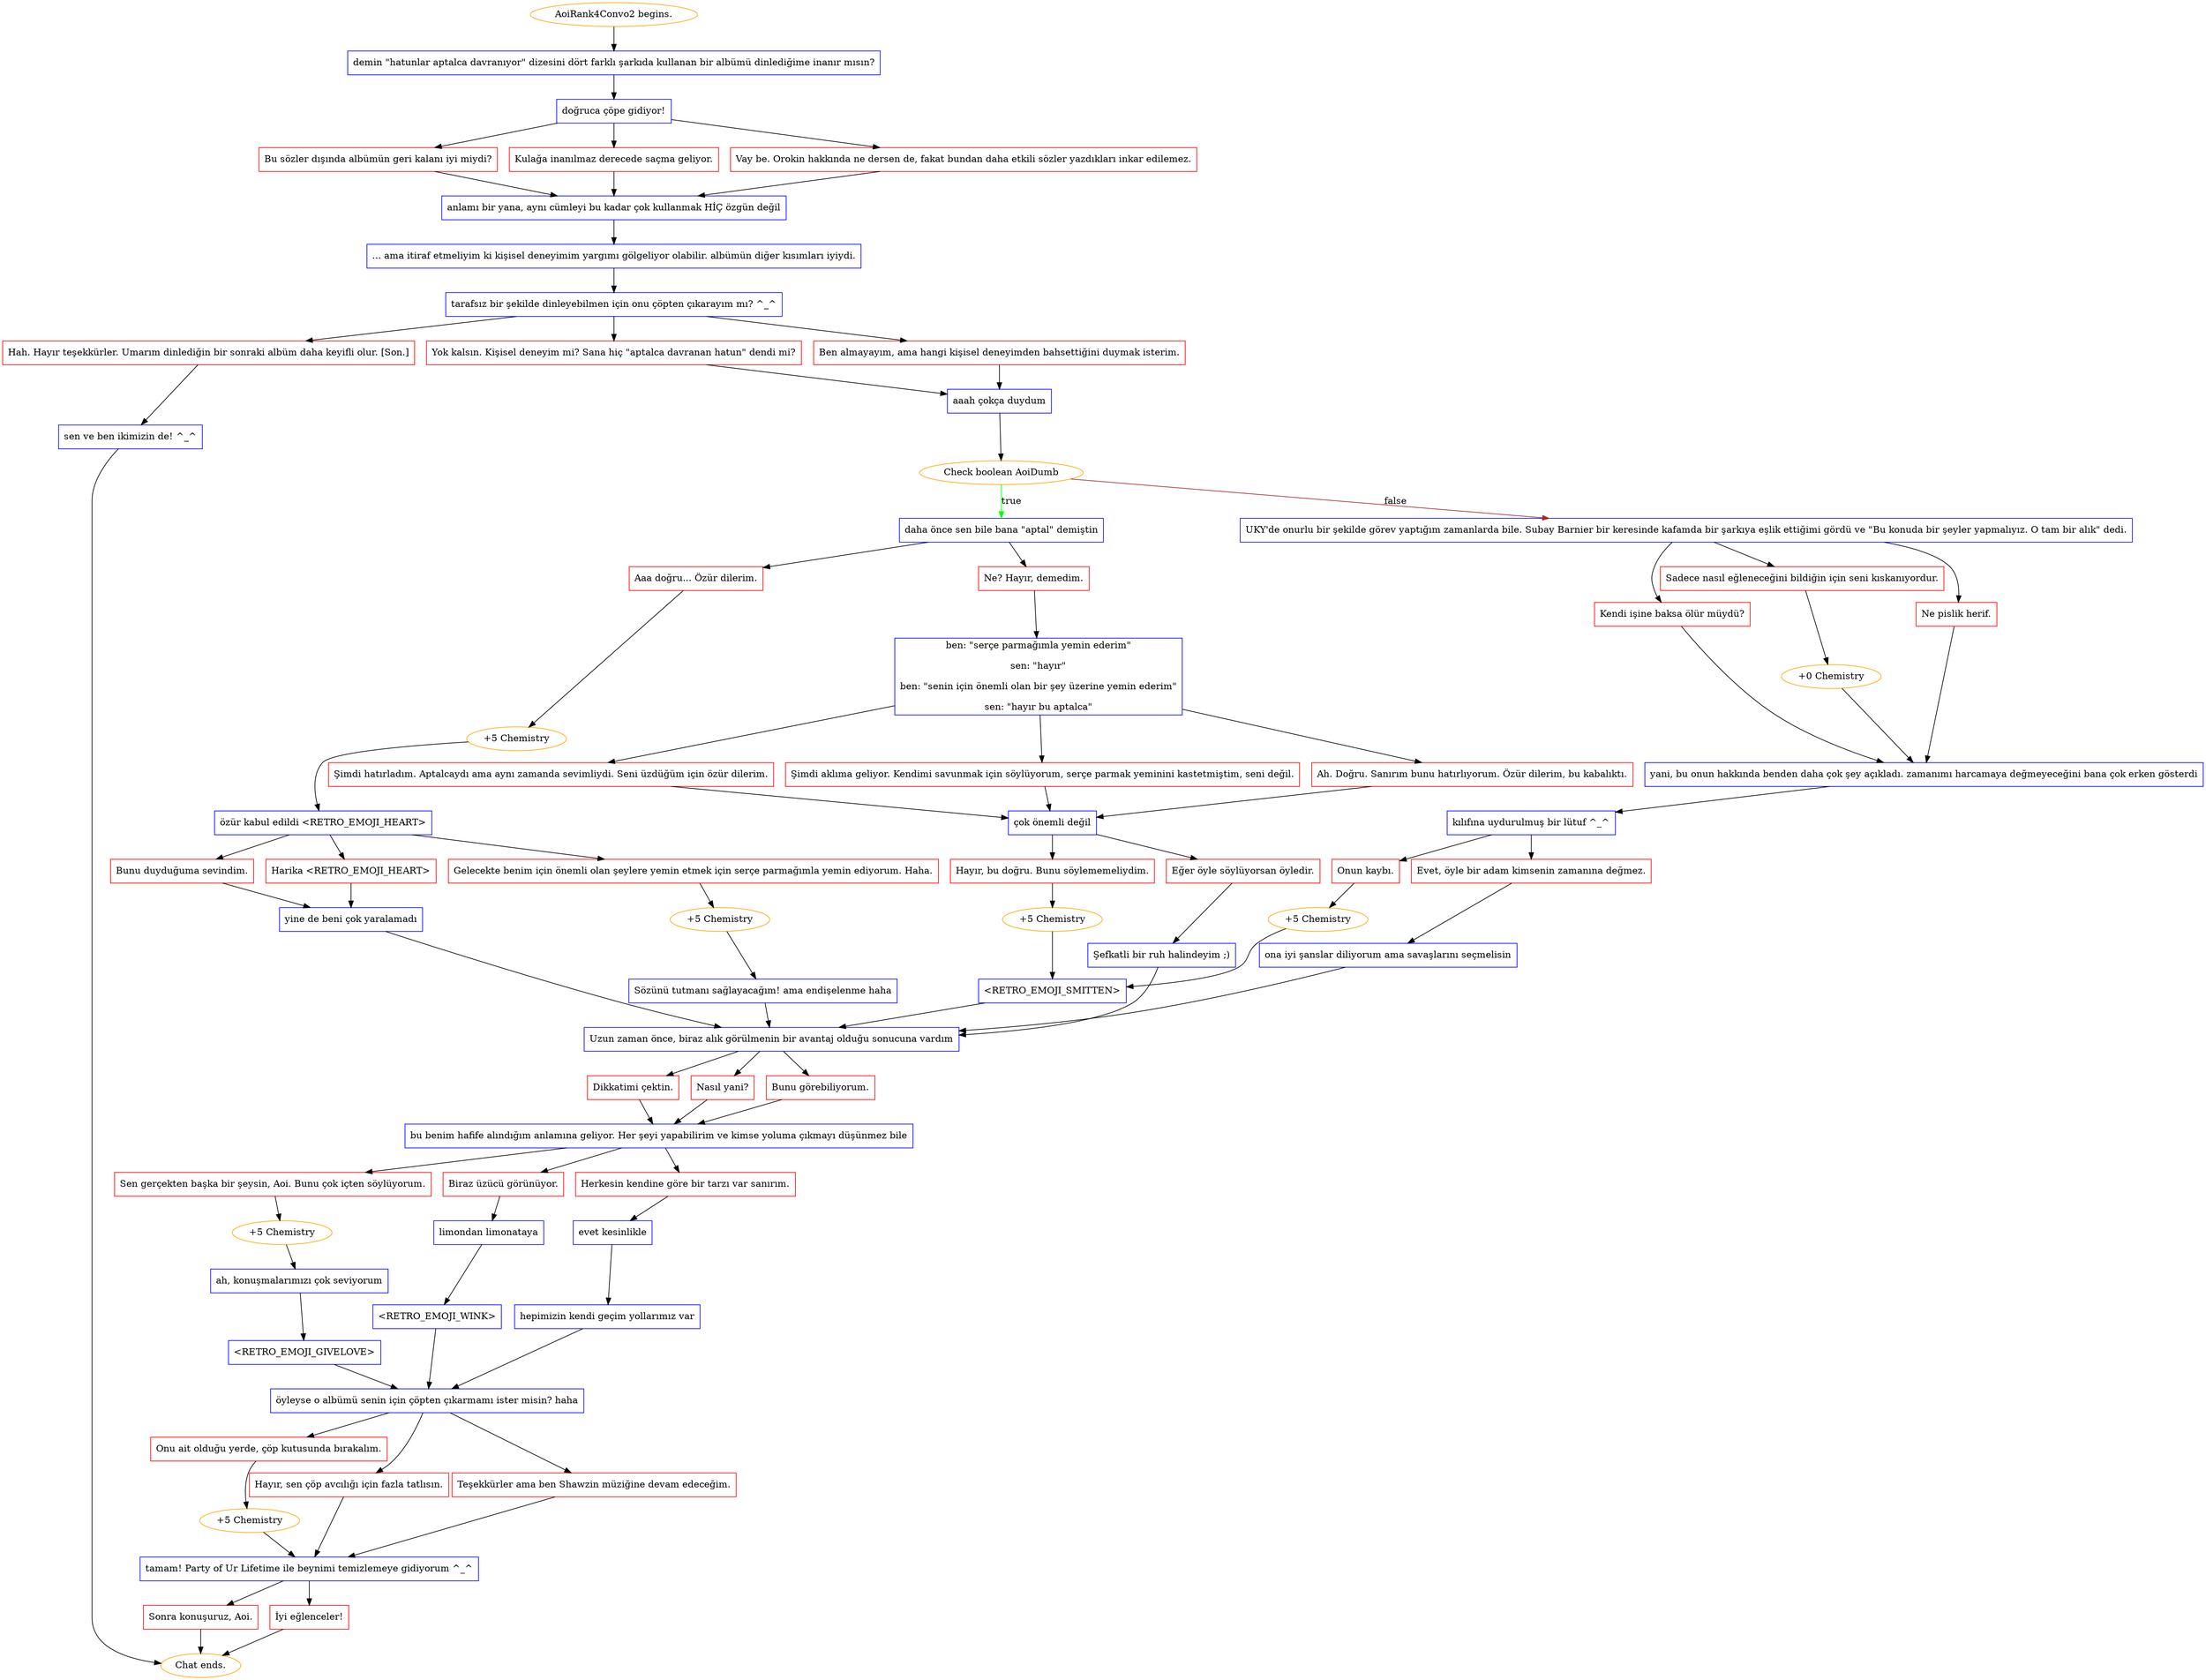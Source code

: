 digraph {
	"AoiRank4Convo2 begins." [color=orange];
		"AoiRank4Convo2 begins." -> j1299555542;
	j1299555542 [label="demin \"hatunlar aptalca davranıyor\" dizesini dört farklı şarkıda kullanan bir albümü dinlediğime inanır mısın?",shape=box,color=blue];
		j1299555542 -> j321120020;
	j321120020 [label="doğruca çöpe gidiyor!",shape=box,color=blue];
		j321120020 -> j1025821836;
		j321120020 -> j137915379;
		j321120020 -> j1229232239;
	j1025821836 [label="Bu sözler dışında albümün geri kalanı iyi miydi?",shape=box,color=red];
		j1025821836 -> j2208139501;
	j137915379 [label="Kulağa inanılmaz derecede saçma geliyor.",shape=box,color=red];
		j137915379 -> j2208139501;
	j1229232239 [label="Vay be. Orokin hakkında ne dersen de, fakat bundan daha etkili sözler yazdıkları inkar edilemez.",shape=box,color=red];
		j1229232239 -> j2208139501;
	j2208139501 [label="anlamı bir yana, aynı cümleyi bu kadar çok kullanmak HİÇ özgün değil",shape=box,color=blue];
		j2208139501 -> j1097981844;
	j1097981844 [label="... ama itiraf etmeliyim ki kişisel deneyimim yargımı gölgeliyor olabilir. albümün diğer kısımları iyiydi.",shape=box,color=blue];
		j1097981844 -> j1643703253;
	j1643703253 [label="tarafsız bir şekilde dinleyebilmen için onu çöpten çıkarayım mı? ^_^",shape=box,color=blue];
		j1643703253 -> j885735383;
		j1643703253 -> j3964913887;
		j1643703253 -> j1104335027;
	j885735383 [label="Ben almayayım, ama hangi kişisel deneyimden bahsettiğini duymak isterim.",shape=box,color=red];
		j885735383 -> j999049930;
	j3964913887 [label="Yok kalsın. Kişisel deneyim mi? Sana hiç \"aptalca davranan hatun\" dendi mi?",shape=box,color=red];
		j3964913887 -> j999049930;
	j1104335027 [label="Hah. Hayır teşekkürler. Umarım dinlediğin bir sonraki albüm daha keyifli olur. [Son.]",shape=box,color=red];
		j1104335027 -> j1479839198;
	j999049930 [label="aaah çokça duydum",shape=box,color=blue];
		j999049930 -> j3849776206;
	j1479839198 [label="sen ve ben ikimizin de! ^_^",shape=box,color=blue];
		j1479839198 -> "Chat ends.";
	j3849776206 [label="Check boolean AoiDumb",color=orange];
		j3849776206 -> j1702021334 [label=true,color=green];
		j3849776206 -> j1456551907 [label=false,color=brown];
	"Chat ends." [color=orange];
	j1702021334 [label="daha önce sen bile bana \"aptal\" demiştin",shape=box,color=blue];
		j1702021334 -> j471657084;
		j1702021334 -> j364723648;
	j1456551907 [label="UKY'de onurlu bir şekilde görev yaptığım zamanlarda bile. Subay Barnier bir keresinde kafamda bir şarkıya eşlik ettiğimi gördü ve \"Bu konuda bir şeyler yapmalıyız. O tam bir alık\" dedi.",shape=box,color=blue];
		j1456551907 -> j3092600705;
		j1456551907 -> j2635392220;
		j1456551907 -> j3624907782;
	j471657084 [label="Ne? Hayır, demedim.",shape=box,color=red];
		j471657084 -> j2591600122;
	j364723648 [label="Aaa doğru... Özür dilerim.",shape=box,color=red];
		j364723648 -> j3773291470;
	j3092600705 [label="Ne pislik herif.",shape=box,color=red];
		j3092600705 -> j2015072642;
	j2635392220 [label="Sadece nasıl eğleneceğini bildiğin için seni kıskanıyordur.",shape=box,color=red];
		j2635392220 -> j2106684510;
	j3624907782 [label="Kendi işine baksa ölür müydü?",shape=box,color=red];
		j3624907782 -> j2015072642;
	j2591600122 [label="ben: \"serçe parmağımla yemin ederim\"
sen: \"hayır\"
ben: \"senin için önemli olan bir şey üzerine yemin ederim\"
sen: \"hayır bu aptalca\"",shape=box,color=blue];
		j2591600122 -> j3828803605;
		j2591600122 -> j1091799397;
		j2591600122 -> j3650976438;
	j3773291470 [label="+5 Chemistry",color=orange];
		j3773291470 -> j242871346;
	j2015072642 [label="yani, bu onun hakkında benden daha çok şey açıkladı. zamanımı harcamaya değmeyeceğini bana çok erken gösterdi",shape=box,color=blue];
		j2015072642 -> j298982937;
	j2106684510 [label="+0 Chemistry",color=orange];
		j2106684510 -> j2015072642;
	j3828803605 [label="Şimdi aklıma geliyor. Kendimi savunmak için söylüyorum, serçe parmak yeminini kastetmiştim, seni değil.",shape=box,color=red];
		j3828803605 -> j4167731598;
	j1091799397 [label="Ah. Doğru. Sanırım bunu hatırlıyorum. Özür dilerim, bu kabalıktı.",shape=box,color=red];
		j1091799397 -> j4167731598;
	j3650976438 [label="Şimdi hatırladım. Aptalcaydı ama aynı zamanda sevimliydi. Seni üzdüğüm için özür dilerim.",shape=box,color=red];
		j3650976438 -> j4167731598;
	j242871346 [label="özür kabul edildi <RETRO_EMOJI_HEART>",shape=box,color=blue];
		j242871346 -> j4133864872;
		j242871346 -> j1524310783;
		j242871346 -> j306488089;
	j298982937 [label="kılıfına uydurulmuş bir lütuf ^_^",shape=box,color=blue];
		j298982937 -> j3306124031;
		j298982937 -> j3451770520;
	j4167731598 [label="çok önemli değil",shape=box,color=blue];
		j4167731598 -> j3788875008;
		j4167731598 -> j3834167082;
	j4133864872 [label="Gelecekte benim için önemli olan şeylere yemin etmek için serçe parmağımla yemin ediyorum. Haha.",shape=box,color=red];
		j4133864872 -> j3033107952;
	j1524310783 [label="Harika <RETRO_EMOJI_HEART>",shape=box,color=red];
		j1524310783 -> j1128367221;
	j306488089 [label="Bunu duyduğuma sevindim.",shape=box,color=red];
		j306488089 -> j1128367221;
	j3306124031 [label="Onun kaybı.",shape=box,color=red];
		j3306124031 -> j3252983123;
	j3451770520 [label="Evet, öyle bir adam kimsenin zamanına değmez.",shape=box,color=red];
		j3451770520 -> j1516717939;
	j3788875008 [label="Hayır, bu doğru. Bunu söylememeliydim.",shape=box,color=red];
		j3788875008 -> j4111104930;
	j3834167082 [label="Eğer öyle söylüyorsan öyledir.",shape=box,color=red];
		j3834167082 -> j68616598;
	j3033107952 [label="+5 Chemistry",color=orange];
		j3033107952 -> j396507133;
	j1128367221 [label="yine de beni çok yaralamadı",shape=box,color=blue];
		j1128367221 -> j3603239966;
	j3252983123 [label="+5 Chemistry",color=orange];
		j3252983123 -> j303915159;
	j1516717939 [label="ona iyi şanslar diliyorum ama savaşlarını seçmelisin",shape=box,color=blue];
		j1516717939 -> j3603239966;
	j4111104930 [label="+5 Chemistry",color=orange];
		j4111104930 -> j303915159;
	j68616598 [label="Şefkatli bir ruh halindeyim ;)",shape=box,color=blue];
		j68616598 -> j3603239966;
	j396507133 [label="Sözünü tutmanı sağlayacağım! ama endişelenme haha",shape=box,color=blue];
		j396507133 -> j3603239966;
	j3603239966 [label="Uzun zaman önce, biraz alık görülmenin bir avantaj olduğu sonucuna vardım",shape=box,color=blue];
		j3603239966 -> j1799058519;
		j3603239966 -> j2478378622;
		j3603239966 -> j483912222;
	j303915159 [label="<RETRO_EMOJI_SMITTEN>",shape=box,color=blue];
		j303915159 -> j3603239966;
	j1799058519 [label="Nasıl yani?",shape=box,color=red];
		j1799058519 -> j2445252891;
	j2478378622 [label="Bunu görebiliyorum.",shape=box,color=red];
		j2478378622 -> j2445252891;
	j483912222 [label="Dikkatimi çektin.",shape=box,color=red];
		j483912222 -> j2445252891;
	j2445252891 [label="bu benim hafife alındığım anlamına geliyor. Her şeyi yapabilirim ve kimse yoluma çıkmayı düşünmez bile",shape=box,color=blue];
		j2445252891 -> j2468722245;
		j2445252891 -> j2938660079;
		j2445252891 -> j2121871659;
	j2468722245 [label="Biraz üzücü görünüyor.",shape=box,color=red];
		j2468722245 -> j517511587;
	j2938660079 [label="Sen gerçekten başka bir şeysin, Aoi. Bunu çok içten söylüyorum.",shape=box,color=red];
		j2938660079 -> j3550939218;
	j2121871659 [label="Herkesin kendine göre bir tarzı var sanırım.",shape=box,color=red];
		j2121871659 -> j2822715016;
	j517511587 [label="limondan limonataya",shape=box,color=blue];
		j517511587 -> j1071967770;
	j3550939218 [label="+5 Chemistry",color=orange];
		j3550939218 -> j3755444728;
	j2822715016 [label="evet kesinlikle",shape=box,color=blue];
		j2822715016 -> j2022379720;
	j1071967770 [label="<RETRO_EMOJI_WINK>",shape=box,color=blue];
		j1071967770 -> j1780296261;
	j3755444728 [label="ah, konuşmalarımızı çok seviyorum",shape=box,color=blue];
		j3755444728 -> j3006705245;
	j2022379720 [label="hepimizin kendi geçim yollarımız var",shape=box,color=blue];
		j2022379720 -> j1780296261;
	j1780296261 [label="öyleyse o albümü senin için çöpten çıkarmamı ister misin? haha",shape=box,color=blue];
		j1780296261 -> j525766809;
		j1780296261 -> j1513035539;
		j1780296261 -> j1391181260;
	j3006705245 [label="<RETRO_EMOJI_GIVELOVE>",shape=box,color=blue];
		j3006705245 -> j1780296261;
	j525766809 [label="Hayır, sen çöp avcılığı için fazla tatlısın.",shape=box,color=red];
		j525766809 -> j1457289746;
	j1513035539 [label="Onu ait olduğu yerde, çöp kutusunda bırakalım.",shape=box,color=red];
		j1513035539 -> j309882502;
	j1391181260 [label="Teşekkürler ama ben Shawzin müziğine devam edeceğim.",shape=box,color=red];
		j1391181260 -> j1457289746;
	j1457289746 [label="tamam! Party of Ur Lifetime ile beynimi temizlemeye gidiyorum ^_^",shape=box,color=blue];
		j1457289746 -> j86635126;
		j1457289746 -> j1137961457;
	j309882502 [label="+5 Chemistry",color=orange];
		j309882502 -> j1457289746;
	j86635126 [label="İyi eğlenceler!",shape=box,color=red];
		j86635126 -> "Chat ends.";
	j1137961457 [label="Sonra konuşuruz, Aoi.",shape=box,color=red];
		j1137961457 -> "Chat ends.";
}